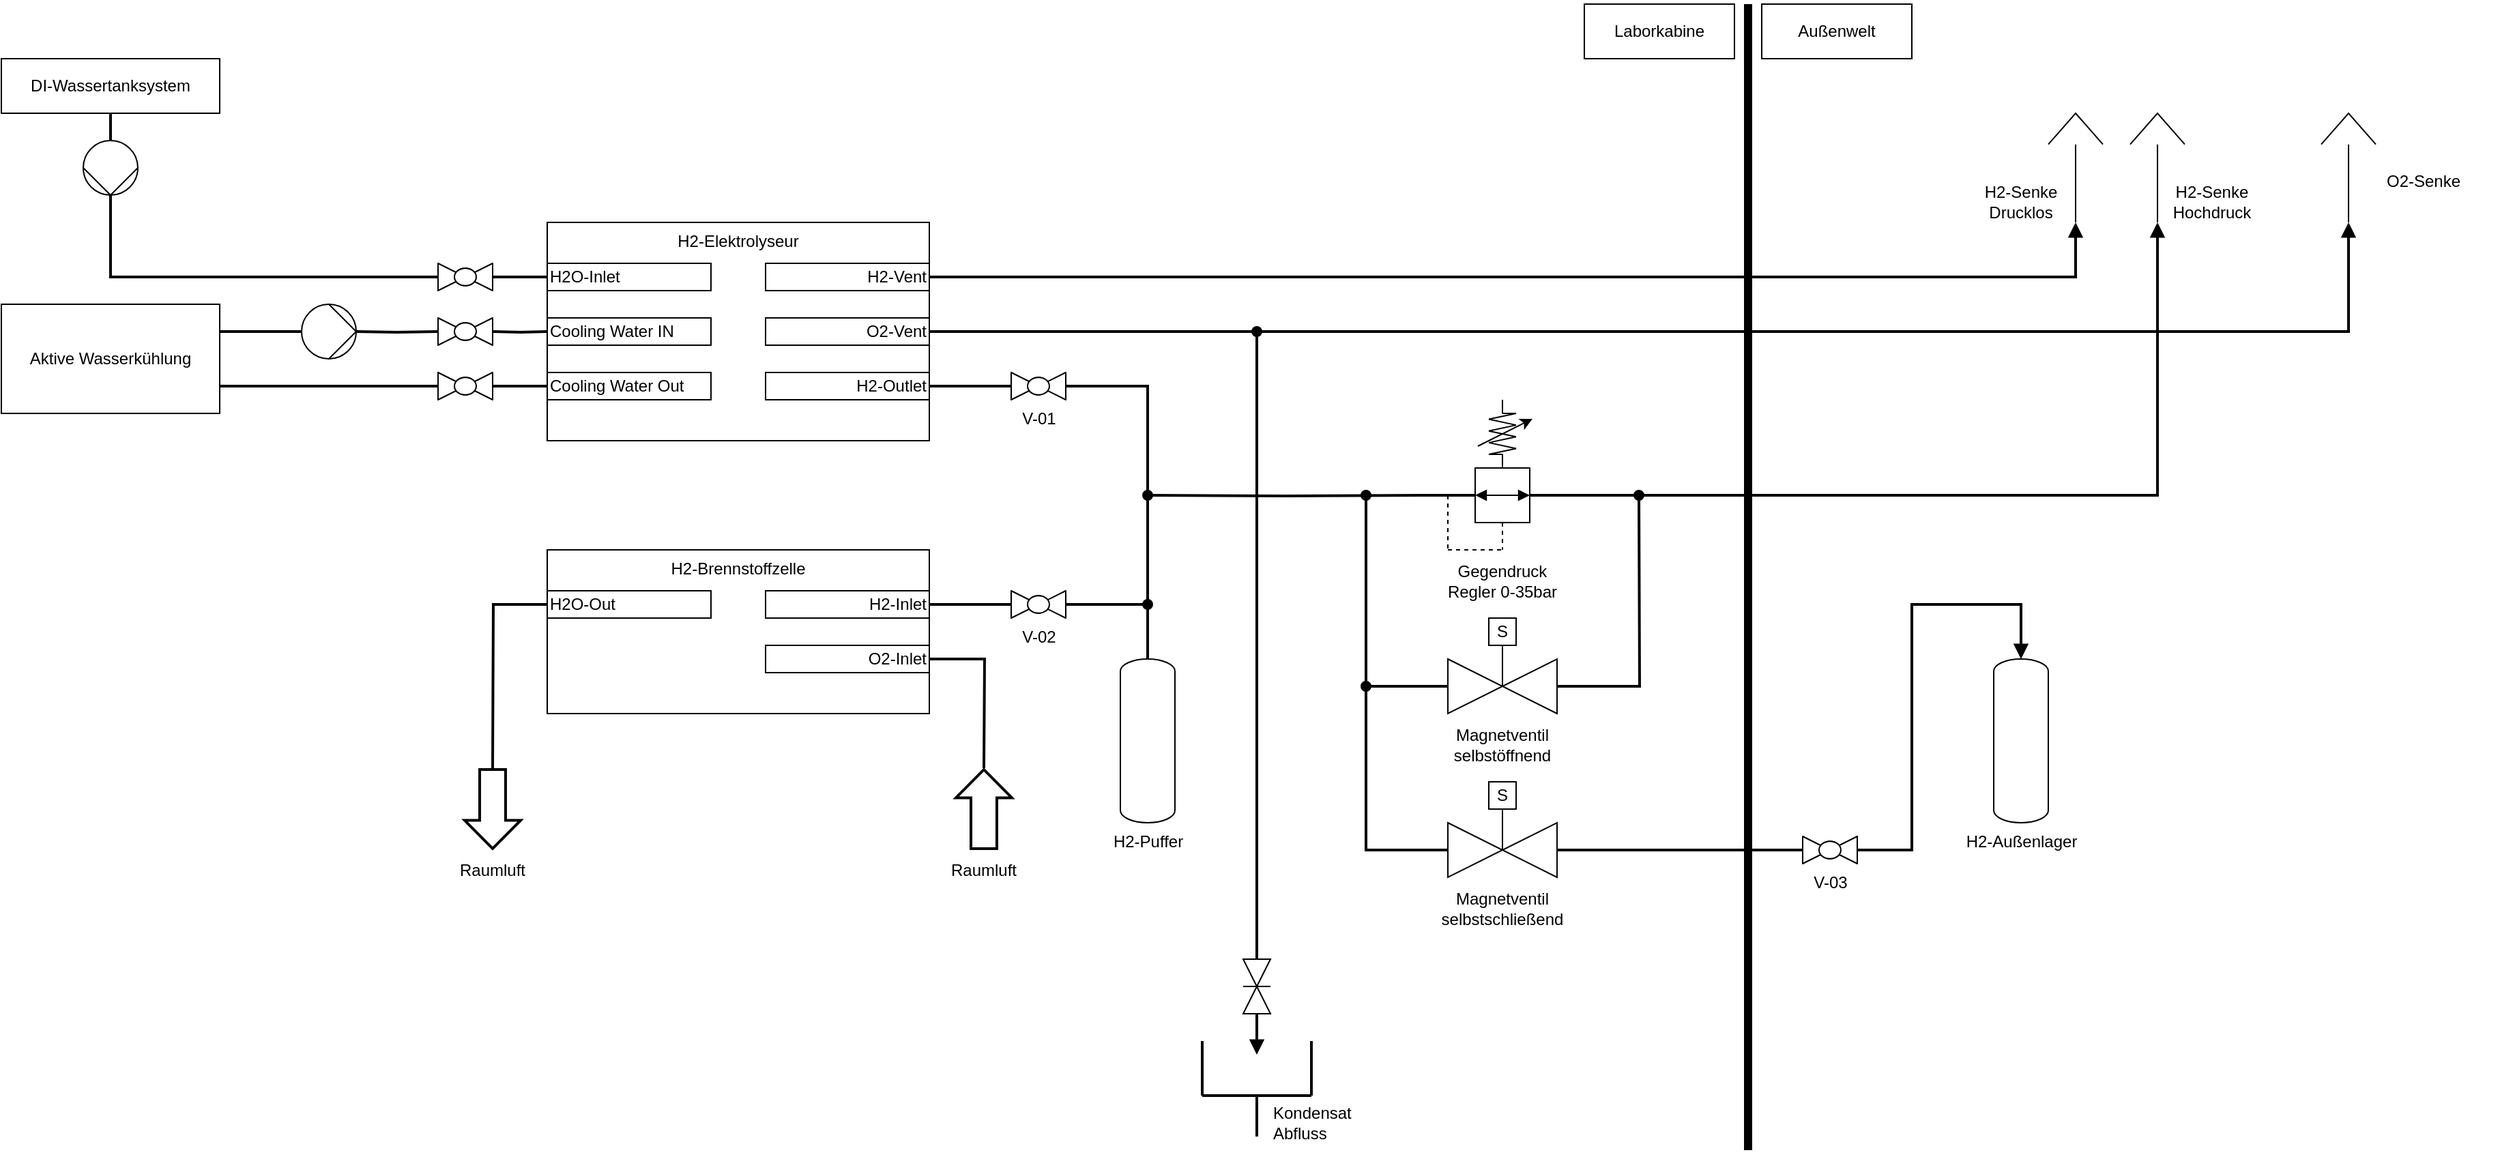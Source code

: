 <mxfile version="20.2.7" type="device"><diagram id="_6WDztqyLX1qPc0NawOY" name="Page-1"><mxGraphModel dx="2821" dy="1078" grid="1" gridSize="10" guides="0" tooltips="1" connect="1" arrows="1" fold="1" page="1" pageScale="1" pageWidth="850" pageHeight="1100" math="0" shadow="0"><root><mxCell id="0"/><mxCell id="1" parent="0"/><mxCell id="xk-JuqR-OxsXyOD3WBtW-4" value="DI-Wassertanksystem" style="rounded=0;whiteSpace=wrap;html=1;" vertex="1" parent="1"><mxGeometry x="-400" y="160" width="160" height="40" as="geometry"/></mxCell><mxCell id="xk-JuqR-OxsXyOD3WBtW-9" value="" style="endArrow=none;html=1;rounded=0;strokeWidth=6;" edge="1" parent="1"><mxGeometry width="50" height="50" relative="1" as="geometry"><mxPoint x="880" y="960" as="sourcePoint"/><mxPoint x="880" y="120" as="targetPoint"/></mxGeometry></mxCell><mxCell id="xk-JuqR-OxsXyOD3WBtW-10" value="Laborkabine" style="rounded=0;whiteSpace=wrap;html=1;" vertex="1" parent="1"><mxGeometry x="760" y="120" width="110" height="40" as="geometry"/></mxCell><mxCell id="xk-JuqR-OxsXyOD3WBtW-11" value="Außenwelt" style="rounded=0;whiteSpace=wrap;html=1;" vertex="1" parent="1"><mxGeometry x="890" y="120" width="110" height="40" as="geometry"/></mxCell><mxCell id="xk-JuqR-OxsXyOD3WBtW-26" value="H2-Puffer" style="shape=mxgraph.pid.vessels.pressurized_vessel;html=1;pointerEvents=1;align=center;verticalLabelPosition=bottom;verticalAlign=top;dashed=0;" vertex="1" parent="1"><mxGeometry x="420" y="600" width="40" height="120" as="geometry"/></mxCell><mxCell id="xk-JuqR-OxsXyOD3WBtW-44" value="" style="group" vertex="1" connectable="0" parent="1"><mxGeometry y="280" width="280" height="160" as="geometry"/></mxCell><mxCell id="xk-JuqR-OxsXyOD3WBtW-27" value="H2-Elektrolyseur" style="rounded=0;whiteSpace=wrap;html=1;align=center;verticalAlign=top;" vertex="1" parent="xk-JuqR-OxsXyOD3WBtW-44"><mxGeometry width="280" height="160" as="geometry"/></mxCell><mxCell id="xk-JuqR-OxsXyOD3WBtW-28" value="H2-Outlet" style="rounded=0;whiteSpace=wrap;html=1;align=right;" vertex="1" parent="xk-JuqR-OxsXyOD3WBtW-44"><mxGeometry x="160" y="110" width="120" height="20" as="geometry"/></mxCell><mxCell id="xk-JuqR-OxsXyOD3WBtW-29" value="O2-Vent" style="rounded=0;whiteSpace=wrap;html=1;align=right;" vertex="1" parent="xk-JuqR-OxsXyOD3WBtW-44"><mxGeometry x="160" y="70" width="120" height="20" as="geometry"/></mxCell><mxCell id="xk-JuqR-OxsXyOD3WBtW-30" value="H2-Vent" style="rounded=0;whiteSpace=wrap;html=1;align=right;" vertex="1" parent="xk-JuqR-OxsXyOD3WBtW-44"><mxGeometry x="160" y="30" width="120" height="20" as="geometry"/></mxCell><mxCell id="xk-JuqR-OxsXyOD3WBtW-31" value="H2O-Inlet" style="rounded=0;whiteSpace=wrap;html=1;align=left;" vertex="1" parent="xk-JuqR-OxsXyOD3WBtW-44"><mxGeometry y="30" width="120" height="20" as="geometry"/></mxCell><mxCell id="xk-JuqR-OxsXyOD3WBtW-32" value="Cooling Water IN" style="rounded=0;whiteSpace=wrap;html=1;align=left;" vertex="1" parent="xk-JuqR-OxsXyOD3WBtW-44"><mxGeometry y="70" width="120" height="20" as="geometry"/></mxCell><mxCell id="xk-JuqR-OxsXyOD3WBtW-33" value="Cooling Water Out" style="rounded=0;whiteSpace=wrap;html=1;align=left;" vertex="1" parent="xk-JuqR-OxsXyOD3WBtW-44"><mxGeometry y="110" width="120" height="20" as="geometry"/></mxCell><mxCell id="xk-JuqR-OxsXyOD3WBtW-45" value="" style="group" vertex="1" connectable="0" parent="1"><mxGeometry x="1300" y="200" width="130" height="80" as="geometry"/></mxCell><mxCell id="xk-JuqR-OxsXyOD3WBtW-46" value="" style="shape=mxgraph.pid.fittings.vent;html=1;pointerEvents=1;align=center;verticalLabelPosition=bottom;verticalAlign=top;dashed=0;" vertex="1" parent="xk-JuqR-OxsXyOD3WBtW-45"><mxGeometry width="40" height="80" as="geometry"/></mxCell><mxCell id="xk-JuqR-OxsXyOD3WBtW-47" value="O2-Senke" style="rounded=0;whiteSpace=wrap;html=1;fillColor=none;strokeColor=none;" vertex="1" parent="xk-JuqR-OxsXyOD3WBtW-45"><mxGeometry x="20" y="30" width="110" height="40" as="geometry"/></mxCell><mxCell id="xk-JuqR-OxsXyOD3WBtW-48" style="edgeStyle=orthogonalEdgeStyle;rounded=0;orthogonalLoop=1;jettySize=auto;html=1;exitX=1;exitY=0.5;exitDx=0;exitDy=0;endArrow=block;endFill=1;strokeWidth=2;entryX=0.5;entryY=1;entryDx=0;entryDy=0;entryPerimeter=0;" edge="1" parent="1" source="xk-JuqR-OxsXyOD3WBtW-29" target="xk-JuqR-OxsXyOD3WBtW-46"><mxGeometry relative="1" as="geometry"><mxPoint x="1320" y="330" as="targetPoint"/><Array as="points"><mxPoint x="1320" y="360"/></Array></mxGeometry></mxCell><mxCell id="xk-JuqR-OxsXyOD3WBtW-51" style="edgeStyle=orthogonalEdgeStyle;rounded=0;orthogonalLoop=1;jettySize=auto;html=1;entryX=0.5;entryY=0;entryDx=0;entryDy=0;entryPerimeter=0;endArrow=none;endFill=0;strokeWidth=2;" edge="1" parent="1" source="xk-JuqR-OxsXyOD3WBtW-49" target="xk-JuqR-OxsXyOD3WBtW-26"><mxGeometry relative="1" as="geometry"/></mxCell><mxCell id="xk-JuqR-OxsXyOD3WBtW-82" style="edgeStyle=orthogonalEdgeStyle;rounded=0;orthogonalLoop=1;jettySize=auto;html=1;entryX=0;entryY=0.467;entryDx=0;entryDy=0;entryPerimeter=0;startArrow=oval;startFill=1;endArrow=none;endFill=0;strokeWidth=2;" edge="1" parent="1" target="xk-JuqR-OxsXyOD3WBtW-78"><mxGeometry relative="1" as="geometry"><mxPoint x="440" y="480" as="sourcePoint"/></mxGeometry></mxCell><mxCell id="xk-JuqR-OxsXyOD3WBtW-49" value="V-01" style="verticalLabelPosition=bottom;align=center;html=1;verticalAlign=top;pointerEvents=1;dashed=0;shape=mxgraph.pid2valves.valve;valveType=ball" vertex="1" parent="1"><mxGeometry x="340" y="390" width="40" height="20" as="geometry"/></mxCell><mxCell id="xk-JuqR-OxsXyOD3WBtW-50" style="edgeStyle=orthogonalEdgeStyle;rounded=0;orthogonalLoop=1;jettySize=auto;html=1;exitX=1;exitY=0.5;exitDx=0;exitDy=0;endArrow=none;endFill=0;strokeWidth=2;entryX=0;entryY=0.5;entryDx=0;entryDy=0;entryPerimeter=0;" edge="1" parent="1" source="xk-JuqR-OxsXyOD3WBtW-28" target="xk-JuqR-OxsXyOD3WBtW-49"><mxGeometry relative="1" as="geometry"><mxPoint x="350" y="480" as="targetPoint"/></mxGeometry></mxCell><mxCell id="xk-JuqR-OxsXyOD3WBtW-79" value="" style="group" vertex="1" connectable="0" parent="1"><mxGeometry x="640" y="410" width="120" height="150" as="geometry"/></mxCell><mxCell id="xk-JuqR-OxsXyOD3WBtW-53" value="" style="rounded=0;whiteSpace=wrap;html=1;fillColor=none;" vertex="1" parent="xk-JuqR-OxsXyOD3WBtW-79"><mxGeometry x="40" y="50" width="40" height="40" as="geometry"/></mxCell><mxCell id="xk-JuqR-OxsXyOD3WBtW-54" value="" style="endArrow=block;startArrow=block;html=1;rounded=0;strokeWidth=1;startFill=1;endFill=1;" edge="1" parent="xk-JuqR-OxsXyOD3WBtW-79"><mxGeometry width="50" height="50" relative="1" as="geometry"><mxPoint x="40" y="70" as="sourcePoint"/><mxPoint x="80" y="70" as="targetPoint"/></mxGeometry></mxCell><mxCell id="xk-JuqR-OxsXyOD3WBtW-55" value="" style="endArrow=none;html=1;rounded=0;strokeWidth=2;" edge="1" parent="xk-JuqR-OxsXyOD3WBtW-79"><mxGeometry width="50" height="50" relative="1" as="geometry"><mxPoint y="70" as="sourcePoint"/><mxPoint x="40" y="70" as="targetPoint"/></mxGeometry></mxCell><mxCell id="xk-JuqR-OxsXyOD3WBtW-56" value="" style="endArrow=none;html=1;rounded=0;strokeWidth=2;" edge="1" parent="xk-JuqR-OxsXyOD3WBtW-79"><mxGeometry width="50" height="50" relative="1" as="geometry"><mxPoint x="80" y="70" as="sourcePoint"/><mxPoint x="120" y="70" as="targetPoint"/></mxGeometry></mxCell><mxCell id="xk-JuqR-OxsXyOD3WBtW-57" value="" style="endArrow=none;html=1;rounded=0;strokeWidth=1;dashed=1;" edge="1" parent="xk-JuqR-OxsXyOD3WBtW-79"><mxGeometry width="50" height="50" relative="1" as="geometry"><mxPoint x="20" y="70" as="sourcePoint"/><mxPoint x="20" y="110" as="targetPoint"/></mxGeometry></mxCell><mxCell id="xk-JuqR-OxsXyOD3WBtW-59" value="" style="endArrow=none;html=1;rounded=0;strokeWidth=1;dashed=1;" edge="1" parent="xk-JuqR-OxsXyOD3WBtW-79"><mxGeometry width="50" height="50" relative="1" as="geometry"><mxPoint x="60" y="90" as="sourcePoint"/><mxPoint x="60" y="110" as="targetPoint"/></mxGeometry></mxCell><mxCell id="xk-JuqR-OxsXyOD3WBtW-60" value="" style="endArrow=none;html=1;rounded=0;strokeWidth=1;dashed=1;" edge="1" parent="xk-JuqR-OxsXyOD3WBtW-79"><mxGeometry width="50" height="50" relative="1" as="geometry"><mxPoint x="20" y="110" as="sourcePoint"/><mxPoint x="60" y="110" as="targetPoint"/></mxGeometry></mxCell><mxCell id="xk-JuqR-OxsXyOD3WBtW-70" value="" style="group" vertex="1" connectable="0" parent="xk-JuqR-OxsXyOD3WBtW-79"><mxGeometry x="50" y="10" width="20" height="30" as="geometry"/></mxCell><mxCell id="xk-JuqR-OxsXyOD3WBtW-61" value="" style="endArrow=none;html=1;rounded=0;strokeWidth=1;" edge="1" parent="xk-JuqR-OxsXyOD3WBtW-70"><mxGeometry width="50" height="50" relative="1" as="geometry"><mxPoint y="4.286" as="sourcePoint"/><mxPoint x="20" as="targetPoint"/></mxGeometry></mxCell><mxCell id="xk-JuqR-OxsXyOD3WBtW-62" value="" style="endArrow=none;html=1;rounded=0;strokeWidth=1;" edge="1" parent="xk-JuqR-OxsXyOD3WBtW-70"><mxGeometry width="50" height="50" relative="1" as="geometry"><mxPoint y="4.286" as="sourcePoint"/><mxPoint x="20" y="8.571" as="targetPoint"/></mxGeometry></mxCell><mxCell id="xk-JuqR-OxsXyOD3WBtW-63" value="" style="endArrow=none;html=1;rounded=0;strokeWidth=1;" edge="1" parent="xk-JuqR-OxsXyOD3WBtW-70"><mxGeometry width="50" height="50" relative="1" as="geometry"><mxPoint y="12.857" as="sourcePoint"/><mxPoint x="20" y="8.571" as="targetPoint"/></mxGeometry></mxCell><mxCell id="xk-JuqR-OxsXyOD3WBtW-66" value="" style="endArrow=none;html=1;rounded=0;strokeWidth=1;" edge="1" parent="xk-JuqR-OxsXyOD3WBtW-70"><mxGeometry width="50" height="50" relative="1" as="geometry"><mxPoint y="12.857" as="sourcePoint"/><mxPoint x="20" y="17.143" as="targetPoint"/></mxGeometry></mxCell><mxCell id="xk-JuqR-OxsXyOD3WBtW-67" value="" style="endArrow=none;html=1;rounded=0;strokeWidth=1;" edge="1" parent="xk-JuqR-OxsXyOD3WBtW-70"><mxGeometry width="50" height="50" relative="1" as="geometry"><mxPoint y="21.429" as="sourcePoint"/><mxPoint x="20" y="17.143" as="targetPoint"/></mxGeometry></mxCell><mxCell id="xk-JuqR-OxsXyOD3WBtW-68" value="" style="endArrow=none;html=1;rounded=0;strokeWidth=1;" edge="1" parent="xk-JuqR-OxsXyOD3WBtW-70"><mxGeometry width="50" height="50" relative="1" as="geometry"><mxPoint y="21.429" as="sourcePoint"/><mxPoint x="20" y="25.714" as="targetPoint"/></mxGeometry></mxCell><mxCell id="xk-JuqR-OxsXyOD3WBtW-69" value="" style="endArrow=none;html=1;rounded=0;strokeWidth=1;" edge="1" parent="xk-JuqR-OxsXyOD3WBtW-70"><mxGeometry width="50" height="50" relative="1" as="geometry"><mxPoint y="30" as="sourcePoint"/><mxPoint x="20" y="25.714" as="targetPoint"/></mxGeometry></mxCell><mxCell id="xk-JuqR-OxsXyOD3WBtW-71" value="" style="endArrow=none;html=1;rounded=0;strokeWidth=1;" edge="1" parent="xk-JuqR-OxsXyOD3WBtW-79"><mxGeometry width="50" height="50" relative="1" as="geometry"><mxPoint x="60" y="50" as="sourcePoint"/><mxPoint x="60" y="40" as="targetPoint"/></mxGeometry></mxCell><mxCell id="xk-JuqR-OxsXyOD3WBtW-72" value="" style="endArrow=none;html=1;rounded=0;strokeWidth=1;" edge="1" parent="xk-JuqR-OxsXyOD3WBtW-79"><mxGeometry width="50" height="50" relative="1" as="geometry"><mxPoint x="60" y="40" as="sourcePoint"/><mxPoint x="50" y="40" as="targetPoint"/></mxGeometry></mxCell><mxCell id="xk-JuqR-OxsXyOD3WBtW-73" value="" style="endArrow=none;html=1;rounded=0;strokeWidth=1;" edge="1" parent="xk-JuqR-OxsXyOD3WBtW-79"><mxGeometry width="50" height="50" relative="1" as="geometry"><mxPoint x="70" y="10" as="sourcePoint"/><mxPoint x="60" y="10" as="targetPoint"/></mxGeometry></mxCell><mxCell id="xk-JuqR-OxsXyOD3WBtW-74" value="" style="endArrow=none;html=1;rounded=0;strokeWidth=1;" edge="1" parent="xk-JuqR-OxsXyOD3WBtW-79"><mxGeometry width="50" height="50" relative="1" as="geometry"><mxPoint x="60" y="10" as="sourcePoint"/><mxPoint x="60" as="targetPoint"/></mxGeometry></mxCell><mxCell id="xk-JuqR-OxsXyOD3WBtW-75" value="" style="endArrow=classic;html=1;rounded=0;strokeWidth=1;" edge="1" parent="xk-JuqR-OxsXyOD3WBtW-79"><mxGeometry width="50" height="50" relative="1" as="geometry"><mxPoint x="42" y="34" as="sourcePoint"/><mxPoint x="82" y="14" as="targetPoint"/></mxGeometry></mxCell><mxCell id="xk-JuqR-OxsXyOD3WBtW-78" value="Gegendruck&lt;br&gt;Regler 0-35bar" style="rounded=0;whiteSpace=wrap;html=1;fillColor=none;strokeColor=none;verticalAlign=bottom;" vertex="1" parent="xk-JuqR-OxsXyOD3WBtW-79"><mxGeometry width="120" height="150" as="geometry"/></mxCell><mxCell id="xk-JuqR-OxsXyOD3WBtW-80" style="edgeStyle=orthogonalEdgeStyle;rounded=0;orthogonalLoop=1;jettySize=auto;html=1;exitX=1;exitY=0.5;exitDx=0;exitDy=0;strokeWidth=2;endArrow=block;endFill=1;" edge="1" parent="1" source="xk-JuqR-OxsXyOD3WBtW-30"><mxGeometry relative="1" as="geometry"><mxPoint x="360" y="400" as="sourcePoint"/><mxPoint x="1120" y="280" as="targetPoint"/><Array as="points"><mxPoint x="1120" y="320"/></Array></mxGeometry></mxCell><mxCell id="xk-JuqR-OxsXyOD3WBtW-96" value="" style="group" vertex="1" connectable="0" parent="1"><mxGeometry x="640" y="560" width="120" height="120" as="geometry"/></mxCell><mxCell id="xk-JuqR-OxsXyOD3WBtW-86" value="" style="triangle;whiteSpace=wrap;html=1;fillColor=none;" vertex="1" parent="xk-JuqR-OxsXyOD3WBtW-96"><mxGeometry x="20" y="40" width="40" height="40" as="geometry"/></mxCell><mxCell id="xk-JuqR-OxsXyOD3WBtW-89" value="" style="triangle;whiteSpace=wrap;html=1;fillColor=none;rotation=180;" vertex="1" parent="xk-JuqR-OxsXyOD3WBtW-96"><mxGeometry x="60" y="40" width="40" height="40" as="geometry"/></mxCell><mxCell id="xk-JuqR-OxsXyOD3WBtW-91" value="S" style="whiteSpace=wrap;html=1;aspect=fixed;fillColor=default;" vertex="1" parent="xk-JuqR-OxsXyOD3WBtW-96"><mxGeometry x="50" y="10" width="20" height="20" as="geometry"/></mxCell><mxCell id="xk-JuqR-OxsXyOD3WBtW-92" value="" style="endArrow=none;html=1;rounded=0;strokeWidth=1;" edge="1" parent="xk-JuqR-OxsXyOD3WBtW-96"><mxGeometry width="50" height="50" relative="1" as="geometry"><mxPoint x="60" y="60" as="sourcePoint"/><mxPoint x="60" y="30" as="targetPoint"/></mxGeometry></mxCell><mxCell id="xk-JuqR-OxsXyOD3WBtW-93" value="" style="endArrow=none;html=1;rounded=0;strokeWidth=2;" edge="1" parent="xk-JuqR-OxsXyOD3WBtW-96"><mxGeometry width="50" height="50" relative="1" as="geometry"><mxPoint y="60" as="sourcePoint"/><mxPoint x="20" y="60" as="targetPoint"/></mxGeometry></mxCell><mxCell id="xk-JuqR-OxsXyOD3WBtW-94" value="" style="endArrow=none;html=1;rounded=0;strokeWidth=2;" edge="1" parent="xk-JuqR-OxsXyOD3WBtW-96"><mxGeometry width="50" height="50" relative="1" as="geometry"><mxPoint x="100" y="60" as="sourcePoint"/><mxPoint x="120" y="60" as="targetPoint"/></mxGeometry></mxCell><mxCell id="xk-JuqR-OxsXyOD3WBtW-95" value="&lt;div&gt;Magnetventil&lt;/div&gt;&lt;div&gt;selbstöffnend&lt;br&gt;&lt;/div&gt;" style="rounded=0;whiteSpace=wrap;html=1;fillColor=none;verticalAlign=bottom;strokeColor=none;" vertex="1" parent="xk-JuqR-OxsXyOD3WBtW-96"><mxGeometry width="120" height="120" as="geometry"/></mxCell><mxCell id="xk-JuqR-OxsXyOD3WBtW-97" value="" style="group" vertex="1" connectable="0" parent="1"><mxGeometry x="640" y="680" width="120" height="120" as="geometry"/></mxCell><mxCell id="xk-JuqR-OxsXyOD3WBtW-98" value="" style="triangle;whiteSpace=wrap;html=1;fillColor=none;" vertex="1" parent="xk-JuqR-OxsXyOD3WBtW-97"><mxGeometry x="20" y="40" width="40" height="40" as="geometry"/></mxCell><mxCell id="xk-JuqR-OxsXyOD3WBtW-99" value="" style="triangle;whiteSpace=wrap;html=1;fillColor=none;rotation=180;" vertex="1" parent="xk-JuqR-OxsXyOD3WBtW-97"><mxGeometry x="60" y="40" width="40" height="40" as="geometry"/></mxCell><mxCell id="xk-JuqR-OxsXyOD3WBtW-100" value="S" style="whiteSpace=wrap;html=1;aspect=fixed;fillColor=default;" vertex="1" parent="xk-JuqR-OxsXyOD3WBtW-97"><mxGeometry x="50" y="10" width="20" height="20" as="geometry"/></mxCell><mxCell id="xk-JuqR-OxsXyOD3WBtW-101" value="" style="endArrow=none;html=1;rounded=0;strokeWidth=1;" edge="1" parent="xk-JuqR-OxsXyOD3WBtW-97"><mxGeometry width="50" height="50" relative="1" as="geometry"><mxPoint x="60" y="60" as="sourcePoint"/><mxPoint x="60" y="30" as="targetPoint"/></mxGeometry></mxCell><mxCell id="xk-JuqR-OxsXyOD3WBtW-102" value="" style="endArrow=none;html=1;rounded=0;strokeWidth=2;" edge="1" parent="xk-JuqR-OxsXyOD3WBtW-97"><mxGeometry width="50" height="50" relative="1" as="geometry"><mxPoint y="60" as="sourcePoint"/><mxPoint x="20" y="60" as="targetPoint"/></mxGeometry></mxCell><mxCell id="xk-JuqR-OxsXyOD3WBtW-103" value="" style="endArrow=none;html=1;rounded=0;strokeWidth=2;" edge="1" parent="xk-JuqR-OxsXyOD3WBtW-97"><mxGeometry width="50" height="50" relative="1" as="geometry"><mxPoint x="100" y="60" as="sourcePoint"/><mxPoint x="120" y="60" as="targetPoint"/></mxGeometry></mxCell><mxCell id="xk-JuqR-OxsXyOD3WBtW-104" value="&lt;div&gt;Magnetventil&lt;/div&gt;&lt;div&gt;selbstschließend&lt;br&gt;&lt;/div&gt;" style="rounded=0;whiteSpace=wrap;html=1;fillColor=none;verticalAlign=bottom;strokeColor=none;" vertex="1" parent="xk-JuqR-OxsXyOD3WBtW-97"><mxGeometry width="120" height="120" as="geometry"/></mxCell><mxCell id="xk-JuqR-OxsXyOD3WBtW-106" style="edgeStyle=orthogonalEdgeStyle;rounded=0;orthogonalLoop=1;jettySize=auto;html=1;entryX=0;entryY=0.5;entryDx=0;entryDy=0;startArrow=oval;startFill=1;endArrow=none;endFill=0;strokeWidth=2;" edge="1" parent="1" target="xk-JuqR-OxsXyOD3WBtW-104"><mxGeometry relative="1" as="geometry"><mxPoint x="600" y="480" as="sourcePoint"/><mxPoint x="560" y="829.94" as="targetPoint"/><Array as="points"><mxPoint x="600" y="740"/></Array></mxGeometry></mxCell><mxCell id="xk-JuqR-OxsXyOD3WBtW-109" style="edgeStyle=orthogonalEdgeStyle;rounded=0;orthogonalLoop=1;jettySize=auto;html=1;entryX=0;entryY=0.5;entryDx=0;entryDy=0;startArrow=oval;startFill=1;endArrow=none;endFill=0;strokeWidth=2;" edge="1" parent="1"><mxGeometry relative="1" as="geometry"><mxPoint x="600" y="620" as="sourcePoint"/><mxPoint x="640.0" y="620" as="targetPoint"/><Array as="points"><mxPoint x="600" y="620"/></Array></mxGeometry></mxCell><mxCell id="xk-JuqR-OxsXyOD3WBtW-118" style="edgeStyle=orthogonalEdgeStyle;rounded=0;orthogonalLoop=1;jettySize=auto;html=1;entryX=0.5;entryY=0;entryDx=0;entryDy=0;entryPerimeter=0;startArrow=none;startFill=0;endArrow=block;endFill=1;strokeWidth=2;" edge="1" parent="1" source="xk-JuqR-OxsXyOD3WBtW-110" target="xk-JuqR-OxsXyOD3WBtW-117"><mxGeometry relative="1" as="geometry"><Array as="points"><mxPoint x="1000" y="740"/><mxPoint x="1000" y="560"/><mxPoint x="1080" y="560"/></Array></mxGeometry></mxCell><mxCell id="xk-JuqR-OxsXyOD3WBtW-110" value="V-03" style="verticalLabelPosition=bottom;align=center;html=1;verticalAlign=top;pointerEvents=1;dashed=0;shape=mxgraph.pid2valves.valve;valveType=ball" vertex="1" parent="1"><mxGeometry x="920" y="730" width="40" height="20" as="geometry"/></mxCell><mxCell id="xk-JuqR-OxsXyOD3WBtW-111" style="edgeStyle=orthogonalEdgeStyle;rounded=0;orthogonalLoop=1;jettySize=auto;html=1;entryX=0;entryY=0.5;entryDx=0;entryDy=0;entryPerimeter=0;startArrow=none;startFill=0;endArrow=none;endFill=0;strokeWidth=2;" edge="1" parent="1" source="xk-JuqR-OxsXyOD3WBtW-104" target="xk-JuqR-OxsXyOD3WBtW-110"><mxGeometry relative="1" as="geometry"/></mxCell><mxCell id="xk-JuqR-OxsXyOD3WBtW-112" style="edgeStyle=orthogonalEdgeStyle;rounded=0;orthogonalLoop=1;jettySize=auto;html=1;exitX=1;exitY=0.5;exitDx=0;exitDy=0;startArrow=none;startFill=0;endArrow=oval;endFill=1;strokeWidth=2;" edge="1" parent="1" source="xk-JuqR-OxsXyOD3WBtW-95"><mxGeometry relative="1" as="geometry"><mxPoint x="800.0" y="480" as="targetPoint"/></mxGeometry></mxCell><mxCell id="xk-JuqR-OxsXyOD3WBtW-113" style="edgeStyle=orthogonalEdgeStyle;rounded=0;orthogonalLoop=1;jettySize=auto;html=1;startArrow=none;startFill=0;endArrow=block;endFill=1;strokeWidth=2;" edge="1" parent="1" source="xk-JuqR-OxsXyOD3WBtW-78"><mxGeometry relative="1" as="geometry"><mxPoint x="1180" y="280" as="targetPoint"/><Array as="points"><mxPoint x="1180" y="480"/><mxPoint x="1180" y="320"/><mxPoint x="1180" y="320"/></Array></mxGeometry></mxCell><mxCell id="xk-JuqR-OxsXyOD3WBtW-37" value="&lt;div&gt;H2-Senke&lt;/div&gt;&lt;div&gt;Drucklos&lt;br&gt;&lt;/div&gt;" style="rounded=0;whiteSpace=wrap;html=1;fillColor=none;strokeColor=none;" vertex="1" parent="1"><mxGeometry x="1050" y="250" width="60" height="30" as="geometry"/></mxCell><mxCell id="xk-JuqR-OxsXyOD3WBtW-14" value="" style="shape=mxgraph.pid.fittings.vent;html=1;pointerEvents=1;align=center;verticalLabelPosition=bottom;verticalAlign=top;dashed=0;" vertex="1" parent="1"><mxGeometry x="1100" y="200" width="40" height="80" as="geometry"/></mxCell><mxCell id="xk-JuqR-OxsXyOD3WBtW-115" value="" style="shape=mxgraph.pid.fittings.vent;html=1;pointerEvents=1;align=center;verticalLabelPosition=bottom;verticalAlign=top;dashed=0;" vertex="1" parent="1"><mxGeometry x="1160" y="200" width="40" height="80" as="geometry"/></mxCell><mxCell id="xk-JuqR-OxsXyOD3WBtW-116" value="&lt;div&gt;H2-Senke&lt;/div&gt;&lt;div&gt;Hochdruck&lt;br&gt;&lt;/div&gt;" style="rounded=0;whiteSpace=wrap;html=1;fillColor=none;strokeColor=none;" vertex="1" parent="1"><mxGeometry x="1190" y="250" width="60" height="30" as="geometry"/></mxCell><mxCell id="xk-JuqR-OxsXyOD3WBtW-117" value="H2-Außenlager" style="shape=mxgraph.pid.vessels.pressurized_vessel;html=1;pointerEvents=1;align=center;verticalLabelPosition=bottom;verticalAlign=top;dashed=0;" vertex="1" parent="1"><mxGeometry x="1060" y="600" width="40" height="120" as="geometry"/></mxCell><mxCell id="xk-JuqR-OxsXyOD3WBtW-127" value="" style="group" vertex="1" connectable="0" parent="1"><mxGeometry y="520" width="280" height="120" as="geometry"/></mxCell><mxCell id="xk-JuqR-OxsXyOD3WBtW-120" value="H2-Brennstoffzelle" style="rounded=0;whiteSpace=wrap;html=1;align=center;verticalAlign=top;" vertex="1" parent="xk-JuqR-OxsXyOD3WBtW-127"><mxGeometry width="280" height="120" as="geometry"/></mxCell><mxCell id="xk-JuqR-OxsXyOD3WBtW-122" value="O2-Inlet" style="rounded=0;whiteSpace=wrap;html=1;align=right;" vertex="1" parent="xk-JuqR-OxsXyOD3WBtW-127"><mxGeometry x="160" y="70" width="120" height="20" as="geometry"/></mxCell><mxCell id="xk-JuqR-OxsXyOD3WBtW-123" value="H2-Inlet" style="rounded=0;whiteSpace=wrap;html=1;align=right;" vertex="1" parent="xk-JuqR-OxsXyOD3WBtW-127"><mxGeometry x="160" y="30" width="120" height="20" as="geometry"/></mxCell><mxCell id="xk-JuqR-OxsXyOD3WBtW-124" value="H2O-Out" style="rounded=0;whiteSpace=wrap;html=1;align=left;" vertex="1" parent="xk-JuqR-OxsXyOD3WBtW-127"><mxGeometry y="30" width="120" height="20" as="geometry"/></mxCell><mxCell id="xk-JuqR-OxsXyOD3WBtW-130" style="edgeStyle=orthogonalEdgeStyle;rounded=0;orthogonalLoop=1;jettySize=auto;html=1;entryX=1;entryY=0.5;entryDx=0;entryDy=0;startArrow=none;startFill=0;endArrow=none;endFill=0;strokeWidth=2;" edge="1" parent="1" source="xk-JuqR-OxsXyOD3WBtW-129" target="xk-JuqR-OxsXyOD3WBtW-123"><mxGeometry relative="1" as="geometry"/></mxCell><mxCell id="xk-JuqR-OxsXyOD3WBtW-131" style="edgeStyle=orthogonalEdgeStyle;rounded=0;orthogonalLoop=1;jettySize=auto;html=1;startArrow=none;startFill=0;endArrow=oval;endFill=1;strokeWidth=2;" edge="1" parent="1" source="xk-JuqR-OxsXyOD3WBtW-129"><mxGeometry relative="1" as="geometry"><mxPoint x="440" y="560" as="targetPoint"/></mxGeometry></mxCell><mxCell id="xk-JuqR-OxsXyOD3WBtW-129" value="V-02" style="verticalLabelPosition=bottom;align=center;html=1;verticalAlign=top;pointerEvents=1;dashed=0;shape=mxgraph.pid2valves.valve;valveType=ball" vertex="1" parent="1"><mxGeometry x="340" y="550" width="40" height="20" as="geometry"/></mxCell><mxCell id="xk-JuqR-OxsXyOD3WBtW-147" value="" style="group" vertex="1" connectable="0" parent="1"><mxGeometry x="440" y="790" width="160" height="170" as="geometry"/></mxCell><mxCell id="xk-JuqR-OxsXyOD3WBtW-132" value="" style="endArrow=none;html=1;rounded=0;strokeWidth=2;" edge="1" parent="xk-JuqR-OxsXyOD3WBtW-147"><mxGeometry width="50" height="50" relative="1" as="geometry"><mxPoint x="40" y="130" as="sourcePoint"/><mxPoint x="40" y="90" as="targetPoint"/></mxGeometry></mxCell><mxCell id="xk-JuqR-OxsXyOD3WBtW-133" value="" style="endArrow=none;html=1;rounded=0;strokeWidth=2;" edge="1" parent="xk-JuqR-OxsXyOD3WBtW-147"><mxGeometry width="50" height="50" relative="1" as="geometry"><mxPoint x="120" y="130" as="sourcePoint"/><mxPoint x="120" y="90" as="targetPoint"/></mxGeometry></mxCell><mxCell id="xk-JuqR-OxsXyOD3WBtW-134" value="" style="endArrow=none;html=1;rounded=0;strokeWidth=2;" edge="1" parent="xk-JuqR-OxsXyOD3WBtW-147"><mxGeometry width="50" height="50" relative="1" as="geometry"><mxPoint x="40" y="130" as="sourcePoint"/><mxPoint x="120" y="130" as="targetPoint"/></mxGeometry></mxCell><mxCell id="xk-JuqR-OxsXyOD3WBtW-138" value="" style="group;rotation=90;" vertex="1" connectable="0" parent="xk-JuqR-OxsXyOD3WBtW-147"><mxGeometry x="60" y="40" width="40" height="20" as="geometry"/></mxCell><mxCell id="xk-JuqR-OxsXyOD3WBtW-135" value="" style="triangle;whiteSpace=wrap;html=1;fillColor=none;rotation=90;" vertex="1" parent="xk-JuqR-OxsXyOD3WBtW-138"><mxGeometry x="10" y="-10" width="20" height="20" as="geometry"/></mxCell><mxCell id="xk-JuqR-OxsXyOD3WBtW-136" value="" style="triangle;whiteSpace=wrap;html=1;fillColor=none;rotation=270;" vertex="1" parent="xk-JuqR-OxsXyOD3WBtW-138"><mxGeometry x="10" y="10" width="20" height="20" as="geometry"/></mxCell><mxCell id="xk-JuqR-OxsXyOD3WBtW-137" value="" style="endArrow=none;html=1;rounded=0;strokeWidth=1;" edge="1" parent="xk-JuqR-OxsXyOD3WBtW-138"><mxGeometry width="50" height="50" relative="1" as="geometry"><mxPoint x="10" y="10" as="sourcePoint"/><mxPoint x="30" y="10" as="targetPoint"/></mxGeometry></mxCell><mxCell id="xk-JuqR-OxsXyOD3WBtW-139" value="" style="endArrow=block;html=1;rounded=0;strokeWidth=2;endFill=1;" edge="1" parent="xk-JuqR-OxsXyOD3WBtW-147"><mxGeometry width="50" height="50" relative="1" as="geometry"><mxPoint x="80" y="70" as="sourcePoint"/><mxPoint x="80" y="100" as="targetPoint"/></mxGeometry></mxCell><mxCell id="xk-JuqR-OxsXyOD3WBtW-140" value="" style="endArrow=none;html=1;rounded=0;strokeWidth=2;endFill=0;" edge="1" parent="xk-JuqR-OxsXyOD3WBtW-147"><mxGeometry width="50" height="50" relative="1" as="geometry"><mxPoint x="80" as="sourcePoint"/><mxPoint x="80" y="30" as="targetPoint"/></mxGeometry></mxCell><mxCell id="xk-JuqR-OxsXyOD3WBtW-141" value="" style="rounded=0;whiteSpace=wrap;html=1;fillColor=none;strokeColor=none;" vertex="1" parent="xk-JuqR-OxsXyOD3WBtW-147"><mxGeometry width="160" height="170" as="geometry"/></mxCell><mxCell id="xk-JuqR-OxsXyOD3WBtW-142" value="" style="endArrow=none;html=1;rounded=0;strokeWidth=2;endFill=0;" edge="1" parent="xk-JuqR-OxsXyOD3WBtW-147"><mxGeometry width="50" height="50" relative="1" as="geometry"><mxPoint x="80" y="130" as="sourcePoint"/><mxPoint x="80" y="160" as="targetPoint"/></mxGeometry></mxCell><mxCell id="xk-JuqR-OxsXyOD3WBtW-144" value="&lt;div&gt;Kondensat&lt;br&gt;&lt;/div&gt;&lt;div&gt;Abfluss&lt;/div&gt;" style="rounded=0;whiteSpace=wrap;html=1;fillColor=none;strokeColor=none;align=left;" vertex="1" parent="xk-JuqR-OxsXyOD3WBtW-147"><mxGeometry x="90" y="130" width="60" height="40" as="geometry"/></mxCell><mxCell id="xk-JuqR-OxsXyOD3WBtW-148" style="edgeStyle=orthogonalEdgeStyle;rounded=0;orthogonalLoop=1;jettySize=auto;html=1;startArrow=none;startFill=0;endArrow=oval;endFill=1;strokeWidth=2;" edge="1" parent="1" source="xk-JuqR-OxsXyOD3WBtW-141"><mxGeometry relative="1" as="geometry"><mxPoint x="520" y="360" as="targetPoint"/></mxGeometry></mxCell><mxCell id="xk-JuqR-OxsXyOD3WBtW-149" value="Aktive Wasserkühlung" style="rounded=0;whiteSpace=wrap;html=1;" vertex="1" parent="1"><mxGeometry x="-400" y="340" width="160" height="80" as="geometry"/></mxCell><mxCell id="xk-JuqR-OxsXyOD3WBtW-150" style="edgeStyle=orthogonalEdgeStyle;rounded=0;orthogonalLoop=1;jettySize=auto;html=1;entryX=1;entryY=0.25;entryDx=0;entryDy=0;startArrow=none;startFill=0;endArrow=none;endFill=0;strokeWidth=2;" edge="1" parent="1" source="xk-JuqR-OxsXyOD3WBtW-152" target="xk-JuqR-OxsXyOD3WBtW-149"><mxGeometry relative="1" as="geometry"/></mxCell><mxCell id="xk-JuqR-OxsXyOD3WBtW-151" style="edgeStyle=orthogonalEdgeStyle;rounded=0;orthogonalLoop=1;jettySize=auto;html=1;entryX=1;entryY=0.75;entryDx=0;entryDy=0;startArrow=none;startFill=0;endArrow=none;endFill=0;strokeWidth=2;" edge="1" parent="1" source="xk-JuqR-OxsXyOD3WBtW-157" target="xk-JuqR-OxsXyOD3WBtW-149"><mxGeometry relative="1" as="geometry"/></mxCell><mxCell id="xk-JuqR-OxsXyOD3WBtW-152" value="" style="shape=mxgraph.pid.pumps_-_din.hydraulic;html=1;pointerEvents=1;align=center;verticalLabelPosition=bottom;verticalAlign=top;dashed=0;strokeColor=default;fillColor=none;rotation=90;" vertex="1" parent="1"><mxGeometry x="-180" y="340" width="40" height="40" as="geometry"/></mxCell><mxCell id="xk-JuqR-OxsXyOD3WBtW-153" value="" style="edgeStyle=orthogonalEdgeStyle;rounded=0;orthogonalLoop=1;jettySize=auto;html=1;entryX=0.5;entryY=0;entryDx=0;entryDy=0;startArrow=none;startFill=0;endArrow=none;endFill=0;strokeWidth=2;entryPerimeter=0;" edge="1" parent="1" target="xk-JuqR-OxsXyOD3WBtW-152"><mxGeometry relative="1" as="geometry"><mxPoint x="-80" y="360" as="sourcePoint"/><mxPoint x="-200" y="360" as="targetPoint"/></mxGeometry></mxCell><mxCell id="xk-JuqR-OxsXyOD3WBtW-155" style="edgeStyle=orthogonalEdgeStyle;rounded=0;orthogonalLoop=1;jettySize=auto;html=1;entryX=0.5;entryY=1;entryDx=0;entryDy=0;startArrow=none;startFill=0;endArrow=none;endFill=0;strokeWidth=2;" edge="1" parent="1" source="xk-JuqR-OxsXyOD3WBtW-154" target="xk-JuqR-OxsXyOD3WBtW-4"><mxGeometry relative="1" as="geometry"/></mxCell><mxCell id="xk-JuqR-OxsXyOD3WBtW-156" style="edgeStyle=orthogonalEdgeStyle;rounded=0;orthogonalLoop=1;jettySize=auto;html=1;entryX=0;entryY=0.5;entryDx=0;entryDy=0;startArrow=none;startFill=0;endArrow=none;endFill=0;strokeWidth=2;" edge="1" parent="1" source="xk-JuqR-OxsXyOD3WBtW-163" target="xk-JuqR-OxsXyOD3WBtW-31"><mxGeometry relative="1" as="geometry"><Array as="points"/></mxGeometry></mxCell><mxCell id="xk-JuqR-OxsXyOD3WBtW-154" value="" style="shape=mxgraph.pid.pumps_-_din.hydraulic;html=1;pointerEvents=1;align=center;verticalLabelPosition=bottom;verticalAlign=top;dashed=0;strokeColor=default;fillColor=none;rotation=-180;" vertex="1" parent="1"><mxGeometry x="-340" y="220" width="40" height="40" as="geometry"/></mxCell><mxCell id="xk-JuqR-OxsXyOD3WBtW-157" value="" style="verticalLabelPosition=bottom;align=center;html=1;verticalAlign=top;pointerEvents=1;dashed=0;shape=mxgraph.pid2valves.valve;valveType=ball" vertex="1" parent="1"><mxGeometry x="-80" y="390" width="40" height="20" as="geometry"/></mxCell><mxCell id="xk-JuqR-OxsXyOD3WBtW-162" value="" style="edgeStyle=orthogonalEdgeStyle;rounded=0;orthogonalLoop=1;jettySize=auto;html=1;startArrow=none;startFill=0;endArrow=none;endFill=0;strokeWidth=2;" edge="1" parent="1" source="xk-JuqR-OxsXyOD3WBtW-33"><mxGeometry relative="1" as="geometry"><mxPoint y="400" as="sourcePoint"/><mxPoint x="-40" y="400" as="targetPoint"/></mxGeometry></mxCell><mxCell id="xk-JuqR-OxsXyOD3WBtW-163" value="" style="verticalLabelPosition=bottom;align=center;html=1;verticalAlign=top;pointerEvents=1;dashed=0;shape=mxgraph.pid2valves.valve;valveType=ball" vertex="1" parent="1"><mxGeometry x="-80" y="310" width="40" height="20" as="geometry"/></mxCell><mxCell id="xk-JuqR-OxsXyOD3WBtW-164" value="" style="edgeStyle=orthogonalEdgeStyle;rounded=0;orthogonalLoop=1;jettySize=auto;html=1;entryX=0;entryY=0.5;entryDx=0;entryDy=0;startArrow=none;startFill=0;endArrow=none;endFill=0;strokeWidth=2;" edge="1" parent="1" source="xk-JuqR-OxsXyOD3WBtW-154" target="xk-JuqR-OxsXyOD3WBtW-163"><mxGeometry relative="1" as="geometry"><mxPoint x="-319.997" y="260" as="sourcePoint"/><mxPoint y="320" as="targetPoint"/><Array as="points"><mxPoint x="-320" y="320"/></Array></mxGeometry></mxCell><mxCell id="xk-JuqR-OxsXyOD3WBtW-165" value="" style="verticalLabelPosition=bottom;align=center;html=1;verticalAlign=top;pointerEvents=1;dashed=0;shape=mxgraph.pid2valves.valve;valveType=ball" vertex="1" parent="1"><mxGeometry x="-80" y="350" width="40" height="20" as="geometry"/></mxCell><mxCell id="xk-JuqR-OxsXyOD3WBtW-168" value="" style="edgeStyle=orthogonalEdgeStyle;rounded=0;orthogonalLoop=1;jettySize=auto;html=1;startArrow=none;startFill=0;endArrow=none;endFill=0;strokeWidth=2;" edge="1" parent="1"><mxGeometry relative="1" as="geometry"><mxPoint y="360" as="sourcePoint"/><mxPoint x="-40" y="360" as="targetPoint"/></mxGeometry></mxCell><mxCell id="xk-JuqR-OxsXyOD3WBtW-173" value="" style="group" vertex="1" connectable="0" parent="1"><mxGeometry x="290" y="680" width="60" height="90" as="geometry"/></mxCell><mxCell id="xk-JuqR-OxsXyOD3WBtW-169" value="" style="shape=flexArrow;endArrow=classic;html=1;rounded=0;strokeWidth=2;width=17.971;endSize=6.232;" edge="1" parent="xk-JuqR-OxsXyOD3WBtW-173"><mxGeometry width="50" height="50" relative="1" as="geometry"><mxPoint x="30" y="60" as="sourcePoint"/><mxPoint x="30" as="targetPoint"/></mxGeometry></mxCell><mxCell id="xk-JuqR-OxsXyOD3WBtW-172" value="Raumluft" style="text;html=1;strokeColor=none;fillColor=none;align=center;verticalAlign=middle;whiteSpace=wrap;rounded=0;" vertex="1" parent="xk-JuqR-OxsXyOD3WBtW-173"><mxGeometry y="60" width="60" height="30" as="geometry"/></mxCell><mxCell id="xk-JuqR-OxsXyOD3WBtW-177" style="edgeStyle=orthogonalEdgeStyle;rounded=0;orthogonalLoop=1;jettySize=auto;html=1;startArrow=none;startFill=0;endArrow=none;endFill=0;strokeWidth=2;" edge="1" parent="1" source="xk-JuqR-OxsXyOD3WBtW-122"><mxGeometry relative="1" as="geometry"><mxPoint x="320" y="680" as="targetPoint"/></mxGeometry></mxCell><mxCell id="xk-JuqR-OxsXyOD3WBtW-178" style="edgeStyle=orthogonalEdgeStyle;rounded=0;orthogonalLoop=1;jettySize=auto;html=1;startArrow=none;startFill=0;endArrow=none;endFill=0;strokeWidth=2;" edge="1" parent="1" source="xk-JuqR-OxsXyOD3WBtW-124"><mxGeometry relative="1" as="geometry"><mxPoint x="-40" y="680" as="targetPoint"/></mxGeometry></mxCell><mxCell id="xk-JuqR-OxsXyOD3WBtW-180" value="" style="group" vertex="1" connectable="0" parent="1"><mxGeometry x="-70" y="680" width="60" height="90" as="geometry"/></mxCell><mxCell id="xk-JuqR-OxsXyOD3WBtW-175" value="" style="shape=flexArrow;endArrow=classic;html=1;rounded=0;strokeWidth=2;width=17.971;endSize=6.232;" edge="1" parent="xk-JuqR-OxsXyOD3WBtW-180"><mxGeometry width="50" height="50" relative="1" as="geometry"><mxPoint x="30" as="sourcePoint"/><mxPoint x="30" y="60" as="targetPoint"/></mxGeometry></mxCell><mxCell id="xk-JuqR-OxsXyOD3WBtW-176" value="Raumluft" style="text;html=1;strokeColor=none;fillColor=none;align=center;verticalAlign=middle;whiteSpace=wrap;rounded=0;" vertex="1" parent="xk-JuqR-OxsXyOD3WBtW-180"><mxGeometry y="60" width="60" height="30" as="geometry"/></mxCell></root></mxGraphModel></diagram></mxfile>